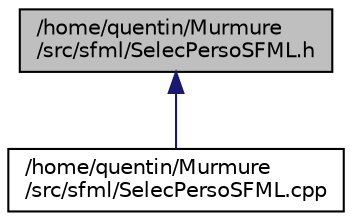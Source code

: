 digraph "/home/quentin/Murmure/src/sfml/SelecPersoSFML.h"
{
  edge [fontname="Helvetica",fontsize="10",labelfontname="Helvetica",labelfontsize="10"];
  node [fontname="Helvetica",fontsize="10",shape=record];
  Node1 [label="/home/quentin/Murmure\l/src/sfml/SelecPersoSFML.h",height=0.2,width=0.4,color="black", fillcolor="grey75", style="filled", fontcolor="black"];
  Node1 -> Node2 [dir="back",color="midnightblue",fontsize="10",style="solid"];
  Node2 [label="/home/quentin/Murmure\l/src/sfml/SelecPersoSFML.cpp",height=0.2,width=0.4,color="black", fillcolor="white", style="filled",URL="$SelecPersoSFML_8cpp.html"];
}
